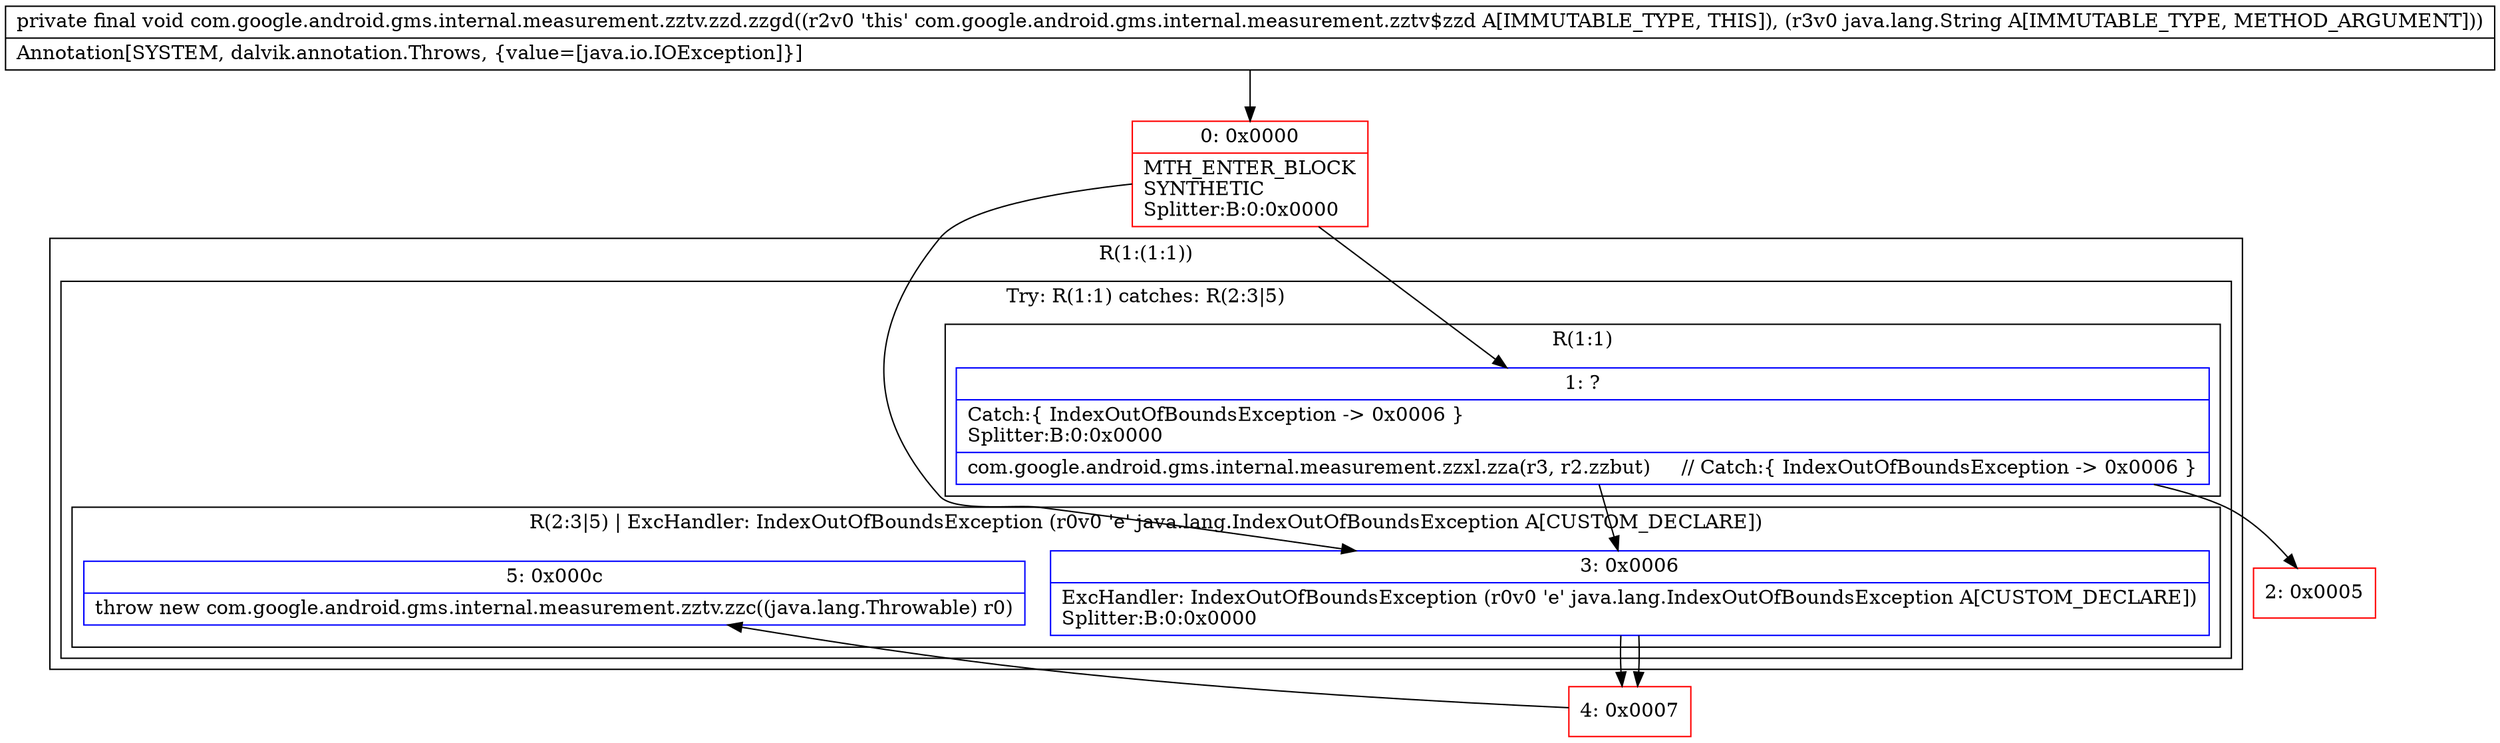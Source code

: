 digraph "CFG forcom.google.android.gms.internal.measurement.zztv.zzd.zzgd(Ljava\/lang\/String;)V" {
subgraph cluster_Region_304552944 {
label = "R(1:(1:1))";
node [shape=record,color=blue];
subgraph cluster_TryCatchRegion_1856284711 {
label = "Try: R(1:1) catches: R(2:3|5)";
node [shape=record,color=blue];
subgraph cluster_Region_1834388021 {
label = "R(1:1)";
node [shape=record,color=blue];
Node_1 [shape=record,label="{1\:\ ?|Catch:\{ IndexOutOfBoundsException \-\> 0x0006 \}\lSplitter:B:0:0x0000\l|com.google.android.gms.internal.measurement.zzxl.zza(r3, r2.zzbut)     \/\/ Catch:\{ IndexOutOfBoundsException \-\> 0x0006 \}\l}"];
}
subgraph cluster_Region_1486610599 {
label = "R(2:3|5) | ExcHandler: IndexOutOfBoundsException (r0v0 'e' java.lang.IndexOutOfBoundsException A[CUSTOM_DECLARE])\l";
node [shape=record,color=blue];
Node_3 [shape=record,label="{3\:\ 0x0006|ExcHandler: IndexOutOfBoundsException (r0v0 'e' java.lang.IndexOutOfBoundsException A[CUSTOM_DECLARE])\lSplitter:B:0:0x0000\l}"];
Node_5 [shape=record,label="{5\:\ 0x000c|throw new com.google.android.gms.internal.measurement.zztv.zzc((java.lang.Throwable) r0)\l}"];
}
}
}
subgraph cluster_Region_1486610599 {
label = "R(2:3|5) | ExcHandler: IndexOutOfBoundsException (r0v0 'e' java.lang.IndexOutOfBoundsException A[CUSTOM_DECLARE])\l";
node [shape=record,color=blue];
Node_3 [shape=record,label="{3\:\ 0x0006|ExcHandler: IndexOutOfBoundsException (r0v0 'e' java.lang.IndexOutOfBoundsException A[CUSTOM_DECLARE])\lSplitter:B:0:0x0000\l}"];
Node_5 [shape=record,label="{5\:\ 0x000c|throw new com.google.android.gms.internal.measurement.zztv.zzc((java.lang.Throwable) r0)\l}"];
}
Node_0 [shape=record,color=red,label="{0\:\ 0x0000|MTH_ENTER_BLOCK\lSYNTHETIC\lSplitter:B:0:0x0000\l}"];
Node_2 [shape=record,color=red,label="{2\:\ 0x0005}"];
Node_4 [shape=record,color=red,label="{4\:\ 0x0007}"];
MethodNode[shape=record,label="{private final void com.google.android.gms.internal.measurement.zztv.zzd.zzgd((r2v0 'this' com.google.android.gms.internal.measurement.zztv$zzd A[IMMUTABLE_TYPE, THIS]), (r3v0 java.lang.String A[IMMUTABLE_TYPE, METHOD_ARGUMENT]))  | Annotation[SYSTEM, dalvik.annotation.Throws, \{value=[java.io.IOException]\}]\l}"];
MethodNode -> Node_0;
Node_1 -> Node_2;
Node_1 -> Node_3;
Node_3 -> Node_4;
Node_3 -> Node_4;
Node_0 -> Node_1;
Node_0 -> Node_3;
Node_4 -> Node_5;
}

